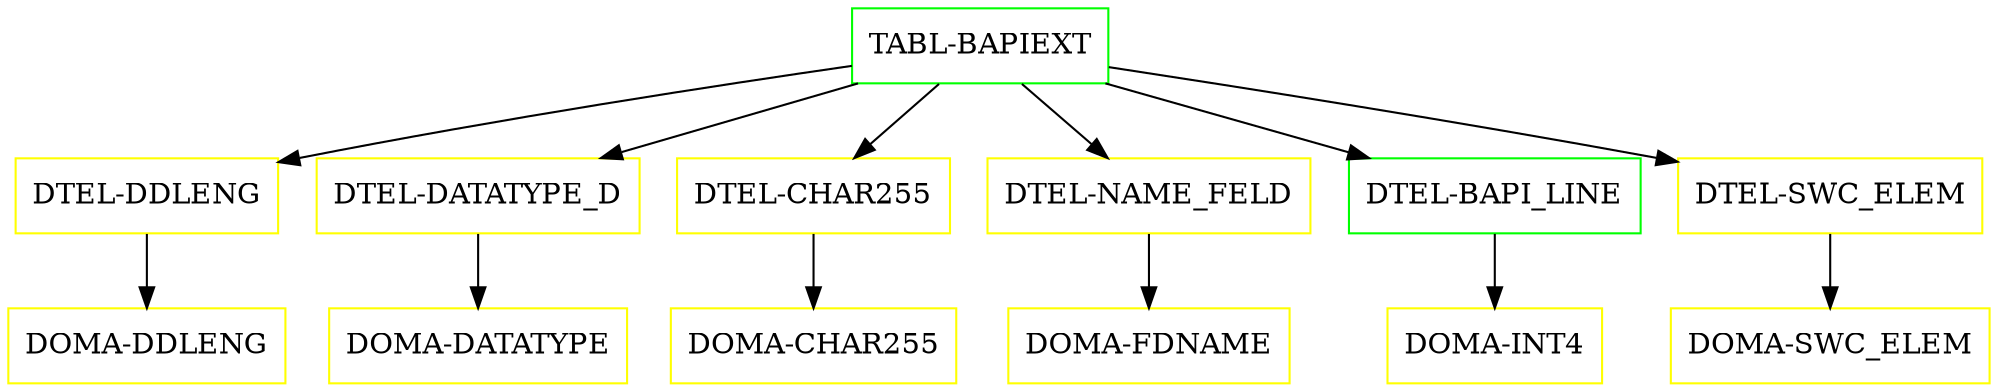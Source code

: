digraph G {
  "TABL-BAPIEXT" [shape=box,color=green];
  "DTEL-DDLENG" [shape=box,color=yellow,URL="./DTEL_DDLENG.html"];
  "DOMA-DDLENG" [shape=box,color=yellow,URL="./DOMA_DDLENG.html"];
  "DTEL-DATATYPE_D" [shape=box,color=yellow,URL="./DTEL_DATATYPE_D.html"];
  "DOMA-DATATYPE" [shape=box,color=yellow,URL="./DOMA_DATATYPE.html"];
  "DTEL-CHAR255" [shape=box,color=yellow,URL="./DTEL_CHAR255.html"];
  "DOMA-CHAR255" [shape=box,color=yellow,URL="./DOMA_CHAR255.html"];
  "DTEL-NAME_FELD" [shape=box,color=yellow,URL="./DTEL_NAME_FELD.html"];
  "DOMA-FDNAME" [shape=box,color=yellow,URL="./DOMA_FDNAME.html"];
  "DTEL-BAPI_LINE" [shape=box,color=green,URL="./DTEL_BAPI_LINE.html"];
  "DOMA-INT4" [shape=box,color=yellow,URL="./DOMA_INT4.html"];
  "DTEL-SWC_ELEM" [shape=box,color=yellow,URL="./DTEL_SWC_ELEM.html"];
  "DOMA-SWC_ELEM" [shape=box,color=yellow,URL="./DOMA_SWC_ELEM.html"];
  "TABL-BAPIEXT" -> "DTEL-SWC_ELEM";
  "TABL-BAPIEXT" -> "DTEL-BAPI_LINE";
  "TABL-BAPIEXT" -> "DTEL-NAME_FELD";
  "TABL-BAPIEXT" -> "DTEL-CHAR255";
  "TABL-BAPIEXT" -> "DTEL-DATATYPE_D";
  "TABL-BAPIEXT" -> "DTEL-DDLENG";
  "DTEL-DDLENG" -> "DOMA-DDLENG";
  "DTEL-DATATYPE_D" -> "DOMA-DATATYPE";
  "DTEL-CHAR255" -> "DOMA-CHAR255";
  "DTEL-NAME_FELD" -> "DOMA-FDNAME";
  "DTEL-BAPI_LINE" -> "DOMA-INT4";
  "DTEL-SWC_ELEM" -> "DOMA-SWC_ELEM";
}
